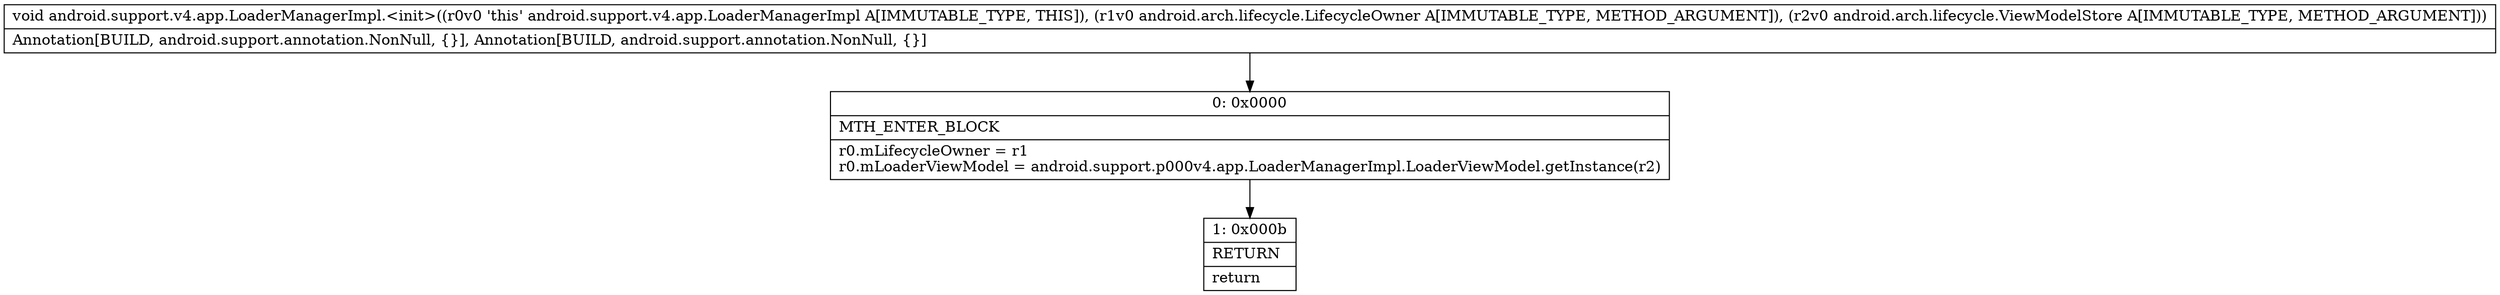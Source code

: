 digraph "CFG forandroid.support.v4.app.LoaderManagerImpl.\<init\>(Landroid\/arch\/lifecycle\/LifecycleOwner;Landroid\/arch\/lifecycle\/ViewModelStore;)V" {
Node_0 [shape=record,label="{0\:\ 0x0000|MTH_ENTER_BLOCK\l|r0.mLifecycleOwner = r1\lr0.mLoaderViewModel = android.support.p000v4.app.LoaderManagerImpl.LoaderViewModel.getInstance(r2)\l}"];
Node_1 [shape=record,label="{1\:\ 0x000b|RETURN\l|return\l}"];
MethodNode[shape=record,label="{void android.support.v4.app.LoaderManagerImpl.\<init\>((r0v0 'this' android.support.v4.app.LoaderManagerImpl A[IMMUTABLE_TYPE, THIS]), (r1v0 android.arch.lifecycle.LifecycleOwner A[IMMUTABLE_TYPE, METHOD_ARGUMENT]), (r2v0 android.arch.lifecycle.ViewModelStore A[IMMUTABLE_TYPE, METHOD_ARGUMENT]))  | Annotation[BUILD, android.support.annotation.NonNull, \{\}], Annotation[BUILD, android.support.annotation.NonNull, \{\}]\l}"];
MethodNode -> Node_0;
Node_0 -> Node_1;
}

